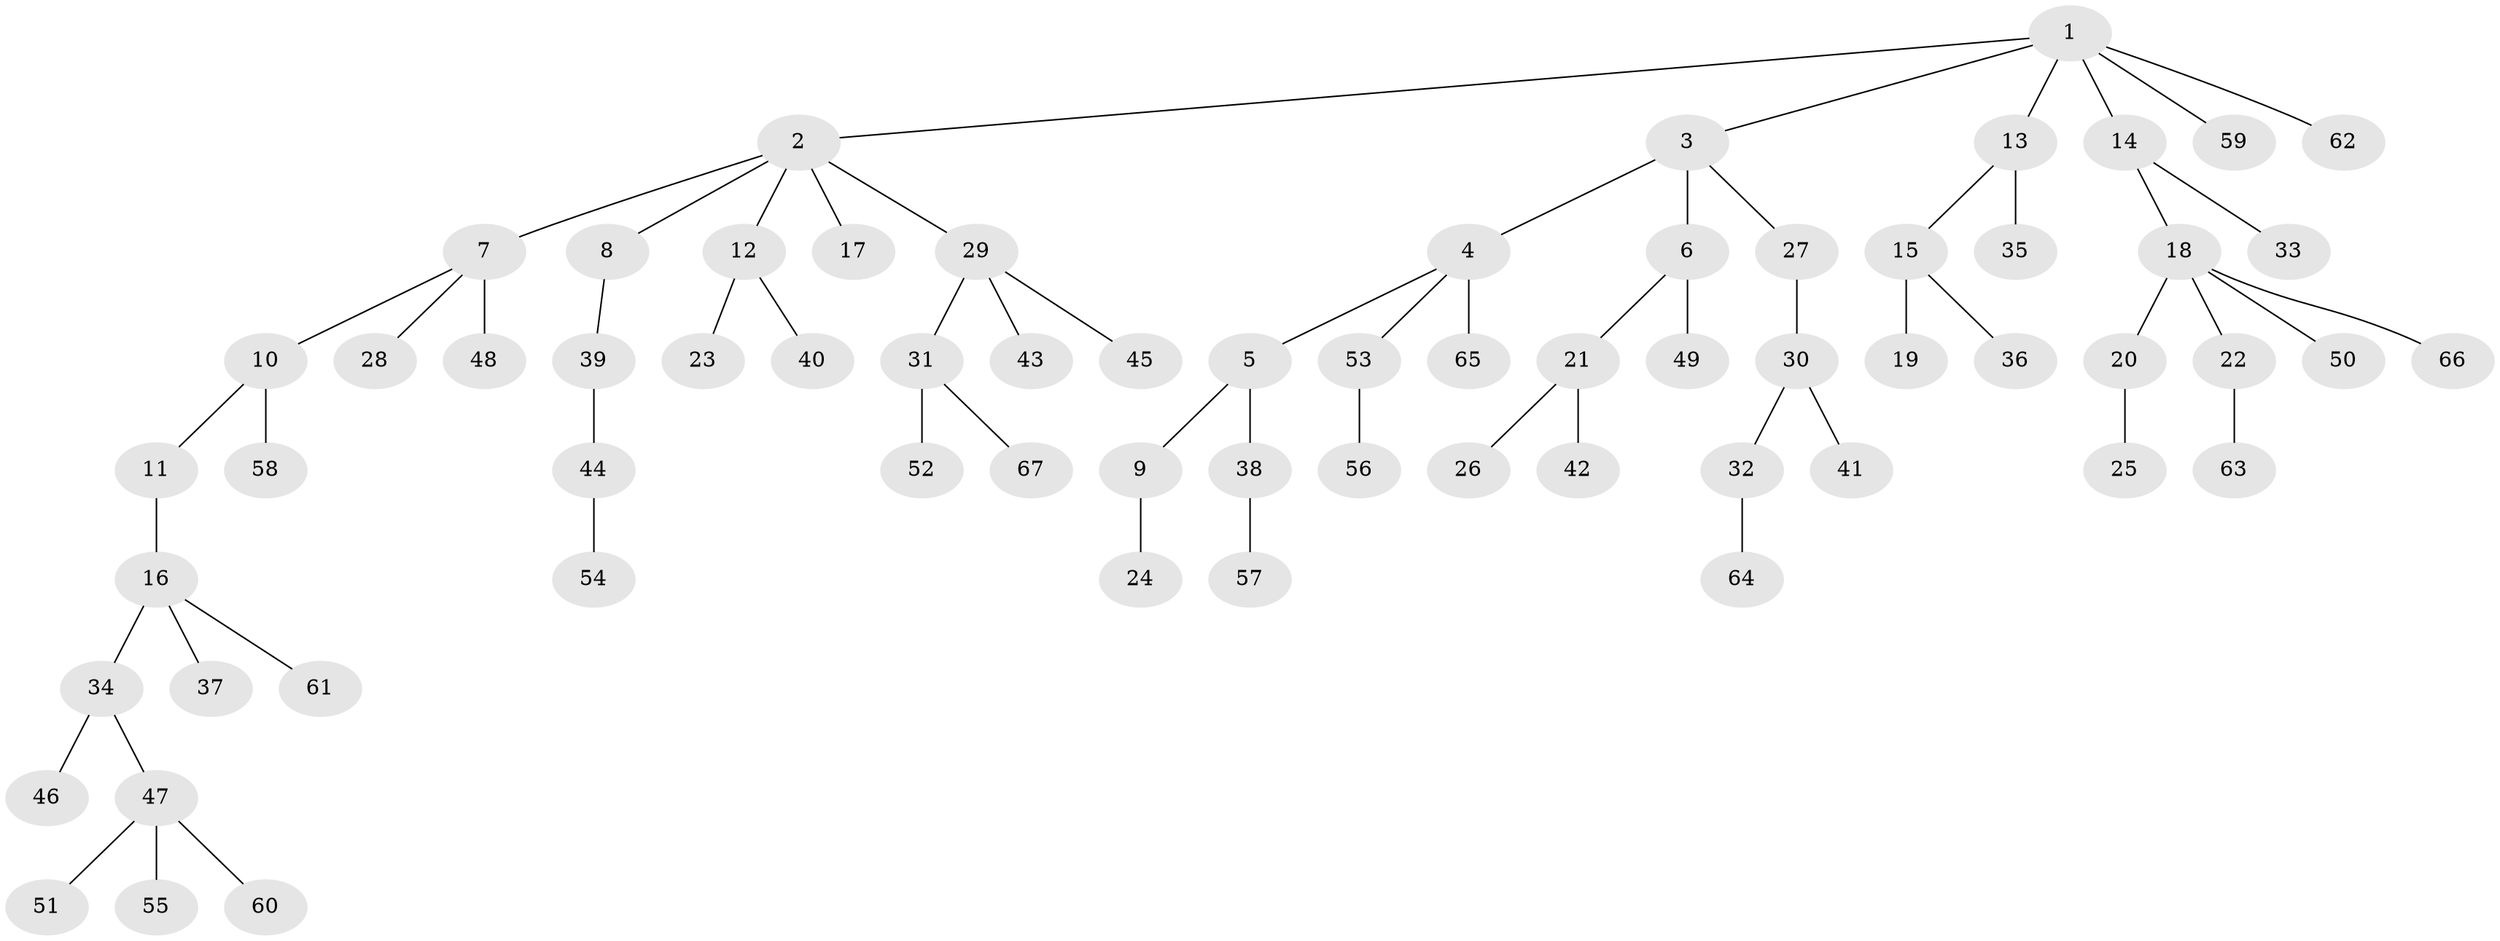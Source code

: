// original degree distribution, {5: 0.03875968992248062, 6: 0.031007751937984496, 3: 0.10852713178294573, 4: 0.06201550387596899, 2: 0.2713178294573643, 1: 0.4883720930232558}
// Generated by graph-tools (version 1.1) at 2025/37/03/09/25 02:37:02]
// undirected, 67 vertices, 66 edges
graph export_dot {
graph [start="1"]
  node [color=gray90,style=filled];
  1;
  2;
  3;
  4;
  5;
  6;
  7;
  8;
  9;
  10;
  11;
  12;
  13;
  14;
  15;
  16;
  17;
  18;
  19;
  20;
  21;
  22;
  23;
  24;
  25;
  26;
  27;
  28;
  29;
  30;
  31;
  32;
  33;
  34;
  35;
  36;
  37;
  38;
  39;
  40;
  41;
  42;
  43;
  44;
  45;
  46;
  47;
  48;
  49;
  50;
  51;
  52;
  53;
  54;
  55;
  56;
  57;
  58;
  59;
  60;
  61;
  62;
  63;
  64;
  65;
  66;
  67;
  1 -- 2 [weight=1.0];
  1 -- 3 [weight=1.0];
  1 -- 13 [weight=1.0];
  1 -- 14 [weight=1.0];
  1 -- 59 [weight=1.0];
  1 -- 62 [weight=1.0];
  2 -- 7 [weight=1.0];
  2 -- 8 [weight=1.0];
  2 -- 12 [weight=1.0];
  2 -- 17 [weight=1.0];
  2 -- 29 [weight=1.0];
  3 -- 4 [weight=2.0];
  3 -- 6 [weight=1.0];
  3 -- 27 [weight=1.0];
  4 -- 5 [weight=1.0];
  4 -- 53 [weight=1.0];
  4 -- 65 [weight=1.0];
  5 -- 9 [weight=1.0];
  5 -- 38 [weight=1.0];
  6 -- 21 [weight=1.0];
  6 -- 49 [weight=2.0];
  7 -- 10 [weight=1.0];
  7 -- 28 [weight=1.0];
  7 -- 48 [weight=2.0];
  8 -- 39 [weight=1.0];
  9 -- 24 [weight=1.0];
  10 -- 11 [weight=1.0];
  10 -- 58 [weight=2.0];
  11 -- 16 [weight=1.0];
  12 -- 23 [weight=1.0];
  12 -- 40 [weight=1.0];
  13 -- 15 [weight=1.0];
  13 -- 35 [weight=2.0];
  14 -- 18 [weight=1.0];
  14 -- 33 [weight=1.0];
  15 -- 19 [weight=2.0];
  15 -- 36 [weight=1.0];
  16 -- 34 [weight=2.0];
  16 -- 37 [weight=1.0];
  16 -- 61 [weight=1.0];
  18 -- 20 [weight=1.0];
  18 -- 22 [weight=1.0];
  18 -- 50 [weight=1.0];
  18 -- 66 [weight=1.0];
  20 -- 25 [weight=1.0];
  21 -- 26 [weight=1.0];
  21 -- 42 [weight=3.0];
  22 -- 63 [weight=1.0];
  27 -- 30 [weight=2.0];
  29 -- 31 [weight=1.0];
  29 -- 43 [weight=1.0];
  29 -- 45 [weight=1.0];
  30 -- 32 [weight=1.0];
  30 -- 41 [weight=1.0];
  31 -- 52 [weight=1.0];
  31 -- 67 [weight=1.0];
  32 -- 64 [weight=1.0];
  34 -- 46 [weight=1.0];
  34 -- 47 [weight=1.0];
  38 -- 57 [weight=1.0];
  39 -- 44 [weight=2.0];
  44 -- 54 [weight=1.0];
  47 -- 51 [weight=1.0];
  47 -- 55 [weight=1.0];
  47 -- 60 [weight=1.0];
  53 -- 56 [weight=2.0];
}
